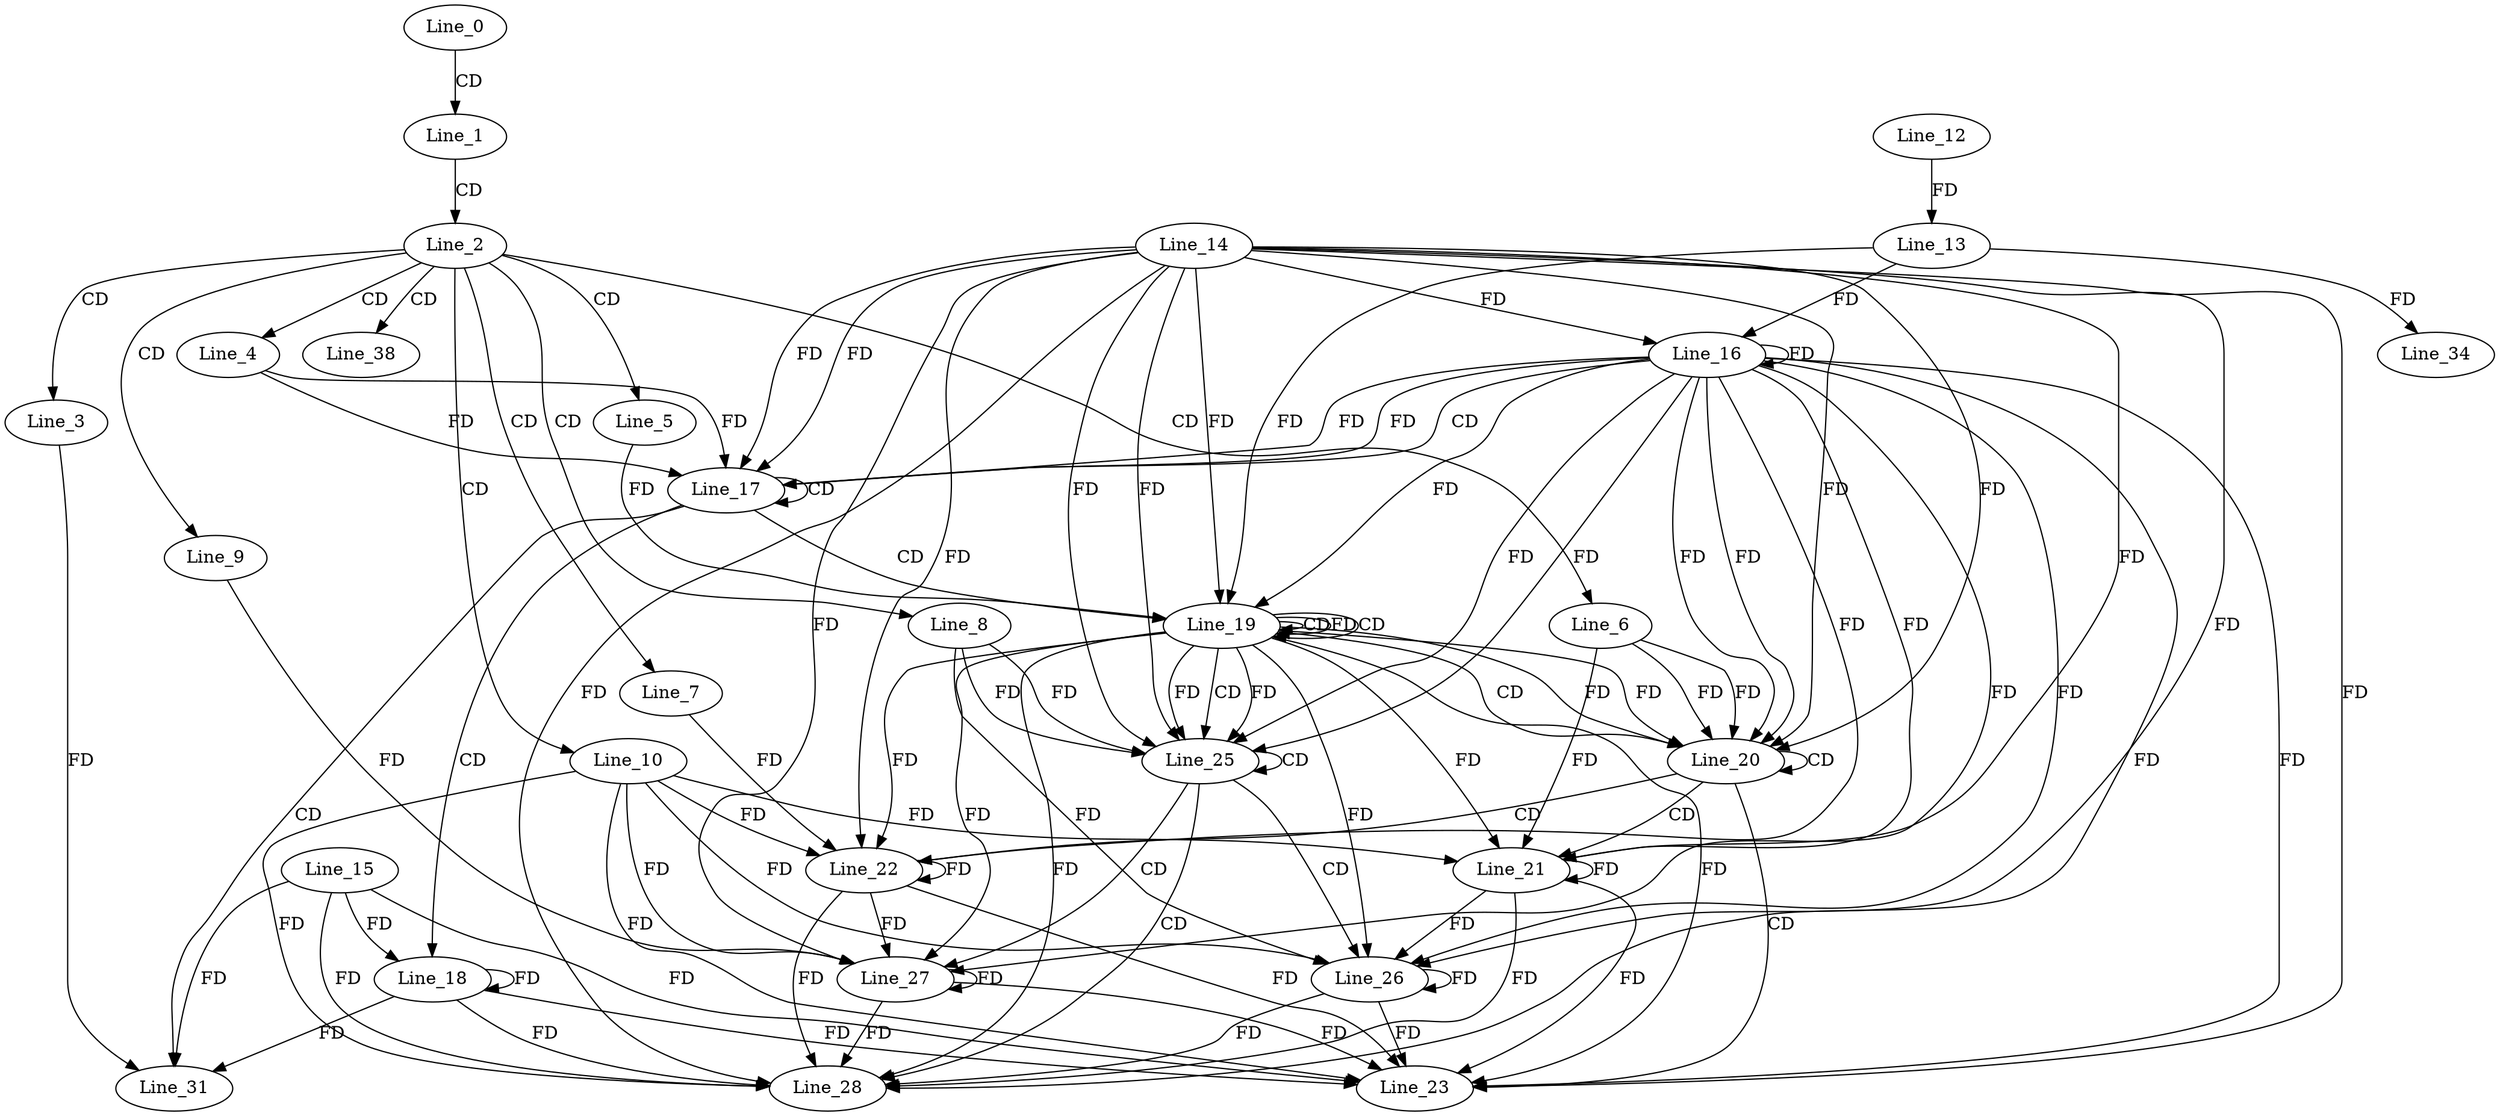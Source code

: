 digraph G {
  Line_0;
  Line_1;
  Line_2;
  Line_3;
  Line_4;
  Line_5;
  Line_6;
  Line_7;
  Line_8;
  Line_9;
  Line_10;
  Line_12;
  Line_13;
  Line_16;
  Line_14;
  Line_16;
  Line_13;
  Line_16;
  Line_17;
  Line_17;
  Line_18;
  Line_15;
  Line_19;
  Line_19;
  Line_19;
  Line_19;
  Line_19;
  Line_20;
  Line_20;
  Line_21;
  Line_21;
  Line_21;
  Line_22;
  Line_22;
  Line_23;
  Line_23;
  Line_25;
  Line_25;
  Line_26;
  Line_26;
  Line_26;
  Line_27;
  Line_27;
  Line_28;
  Line_28;
  Line_31;
  Line_34;
  Line_38;
  Line_0 -> Line_1 [ label="CD" ];
  Line_1 -> Line_2 [ label="CD" ];
  Line_2 -> Line_3 [ label="CD" ];
  Line_2 -> Line_4 [ label="CD" ];
  Line_2 -> Line_5 [ label="CD" ];
  Line_2 -> Line_6 [ label="CD" ];
  Line_2 -> Line_7 [ label="CD" ];
  Line_2 -> Line_8 [ label="CD" ];
  Line_2 -> Line_9 [ label="CD" ];
  Line_2 -> Line_10 [ label="CD" ];
  Line_12 -> Line_13 [ label="FD" ];
  Line_16 -> Line_16 [ label="FD" ];
  Line_14 -> Line_16 [ label="FD" ];
  Line_13 -> Line_16 [ label="FD" ];
  Line_16 -> Line_17 [ label="CD" ];
  Line_16 -> Line_17 [ label="FD" ];
  Line_14 -> Line_17 [ label="FD" ];
  Line_4 -> Line_17 [ label="FD" ];
  Line_17 -> Line_17 [ label="CD" ];
  Line_16 -> Line_17 [ label="FD" ];
  Line_14 -> Line_17 [ label="FD" ];
  Line_4 -> Line_17 [ label="FD" ];
  Line_17 -> Line_18 [ label="CD" ];
  Line_18 -> Line_18 [ label="FD" ];
  Line_15 -> Line_18 [ label="FD" ];
  Line_17 -> Line_19 [ label="CD" ];
  Line_19 -> Line_19 [ label="CD" ];
  Line_19 -> Line_19 [ label="FD" ];
  Line_16 -> Line_19 [ label="FD" ];
  Line_14 -> Line_19 [ label="FD" ];
  Line_13 -> Line_19 [ label="FD" ];
  Line_19 -> Line_19 [ label="CD" ];
  Line_5 -> Line_19 [ label="FD" ];
  Line_19 -> Line_20 [ label="CD" ];
  Line_19 -> Line_20 [ label="FD" ];
  Line_16 -> Line_20 [ label="FD" ];
  Line_14 -> Line_20 [ label="FD" ];
  Line_6 -> Line_20 [ label="FD" ];
  Line_20 -> Line_20 [ label="CD" ];
  Line_19 -> Line_20 [ label="FD" ];
  Line_16 -> Line_20 [ label="FD" ];
  Line_14 -> Line_20 [ label="FD" ];
  Line_6 -> Line_20 [ label="FD" ];
  Line_20 -> Line_21 [ label="CD" ];
  Line_21 -> Line_21 [ label="FD" ];
  Line_10 -> Line_21 [ label="FD" ];
  Line_19 -> Line_21 [ label="FD" ];
  Line_16 -> Line_21 [ label="FD" ];
  Line_14 -> Line_21 [ label="FD" ];
  Line_6 -> Line_21 [ label="FD" ];
  Line_20 -> Line_22 [ label="CD" ];
  Line_22 -> Line_22 [ label="FD" ];
  Line_10 -> Line_22 [ label="FD" ];
  Line_19 -> Line_22 [ label="FD" ];
  Line_16 -> Line_22 [ label="FD" ];
  Line_14 -> Line_22 [ label="FD" ];
  Line_7 -> Line_22 [ label="FD" ];
  Line_20 -> Line_23 [ label="CD" ];
  Line_18 -> Line_23 [ label="FD" ];
  Line_15 -> Line_23 [ label="FD" ];
  Line_19 -> Line_23 [ label="FD" ];
  Line_16 -> Line_23 [ label="FD" ];
  Line_14 -> Line_23 [ label="FD" ];
  Line_21 -> Line_23 [ label="FD" ];
  Line_10 -> Line_23 [ label="FD" ];
  Line_22 -> Line_23 [ label="FD" ];
  Line_19 -> Line_25 [ label="CD" ];
  Line_19 -> Line_25 [ label="FD" ];
  Line_16 -> Line_25 [ label="FD" ];
  Line_14 -> Line_25 [ label="FD" ];
  Line_8 -> Line_25 [ label="FD" ];
  Line_25 -> Line_25 [ label="CD" ];
  Line_19 -> Line_25 [ label="FD" ];
  Line_16 -> Line_25 [ label="FD" ];
  Line_14 -> Line_25 [ label="FD" ];
  Line_8 -> Line_25 [ label="FD" ];
  Line_25 -> Line_26 [ label="CD" ];
  Line_21 -> Line_26 [ label="FD" ];
  Line_26 -> Line_26 [ label="FD" ];
  Line_10 -> Line_26 [ label="FD" ];
  Line_19 -> Line_26 [ label="FD" ];
  Line_16 -> Line_26 [ label="FD" ];
  Line_14 -> Line_26 [ label="FD" ];
  Line_8 -> Line_26 [ label="FD" ];
  Line_25 -> Line_27 [ label="CD" ];
  Line_22 -> Line_27 [ label="FD" ];
  Line_27 -> Line_27 [ label="FD" ];
  Line_10 -> Line_27 [ label="FD" ];
  Line_19 -> Line_27 [ label="FD" ];
  Line_16 -> Line_27 [ label="FD" ];
  Line_14 -> Line_27 [ label="FD" ];
  Line_9 -> Line_27 [ label="FD" ];
  Line_25 -> Line_28 [ label="CD" ];
  Line_18 -> Line_28 [ label="FD" ];
  Line_15 -> Line_28 [ label="FD" ];
  Line_19 -> Line_28 [ label="FD" ];
  Line_16 -> Line_28 [ label="FD" ];
  Line_14 -> Line_28 [ label="FD" ];
  Line_21 -> Line_28 [ label="FD" ];
  Line_26 -> Line_28 [ label="FD" ];
  Line_10 -> Line_28 [ label="FD" ];
  Line_22 -> Line_28 [ label="FD" ];
  Line_27 -> Line_28 [ label="FD" ];
  Line_17 -> Line_31 [ label="CD" ];
  Line_3 -> Line_31 [ label="FD" ];
  Line_18 -> Line_31 [ label="FD" ];
  Line_15 -> Line_31 [ label="FD" ];
  Line_13 -> Line_34 [ label="FD" ];
  Line_2 -> Line_38 [ label="CD" ];
  Line_26 -> Line_23 [ label="FD" ];
  Line_27 -> Line_23 [ label="FD" ];
}
